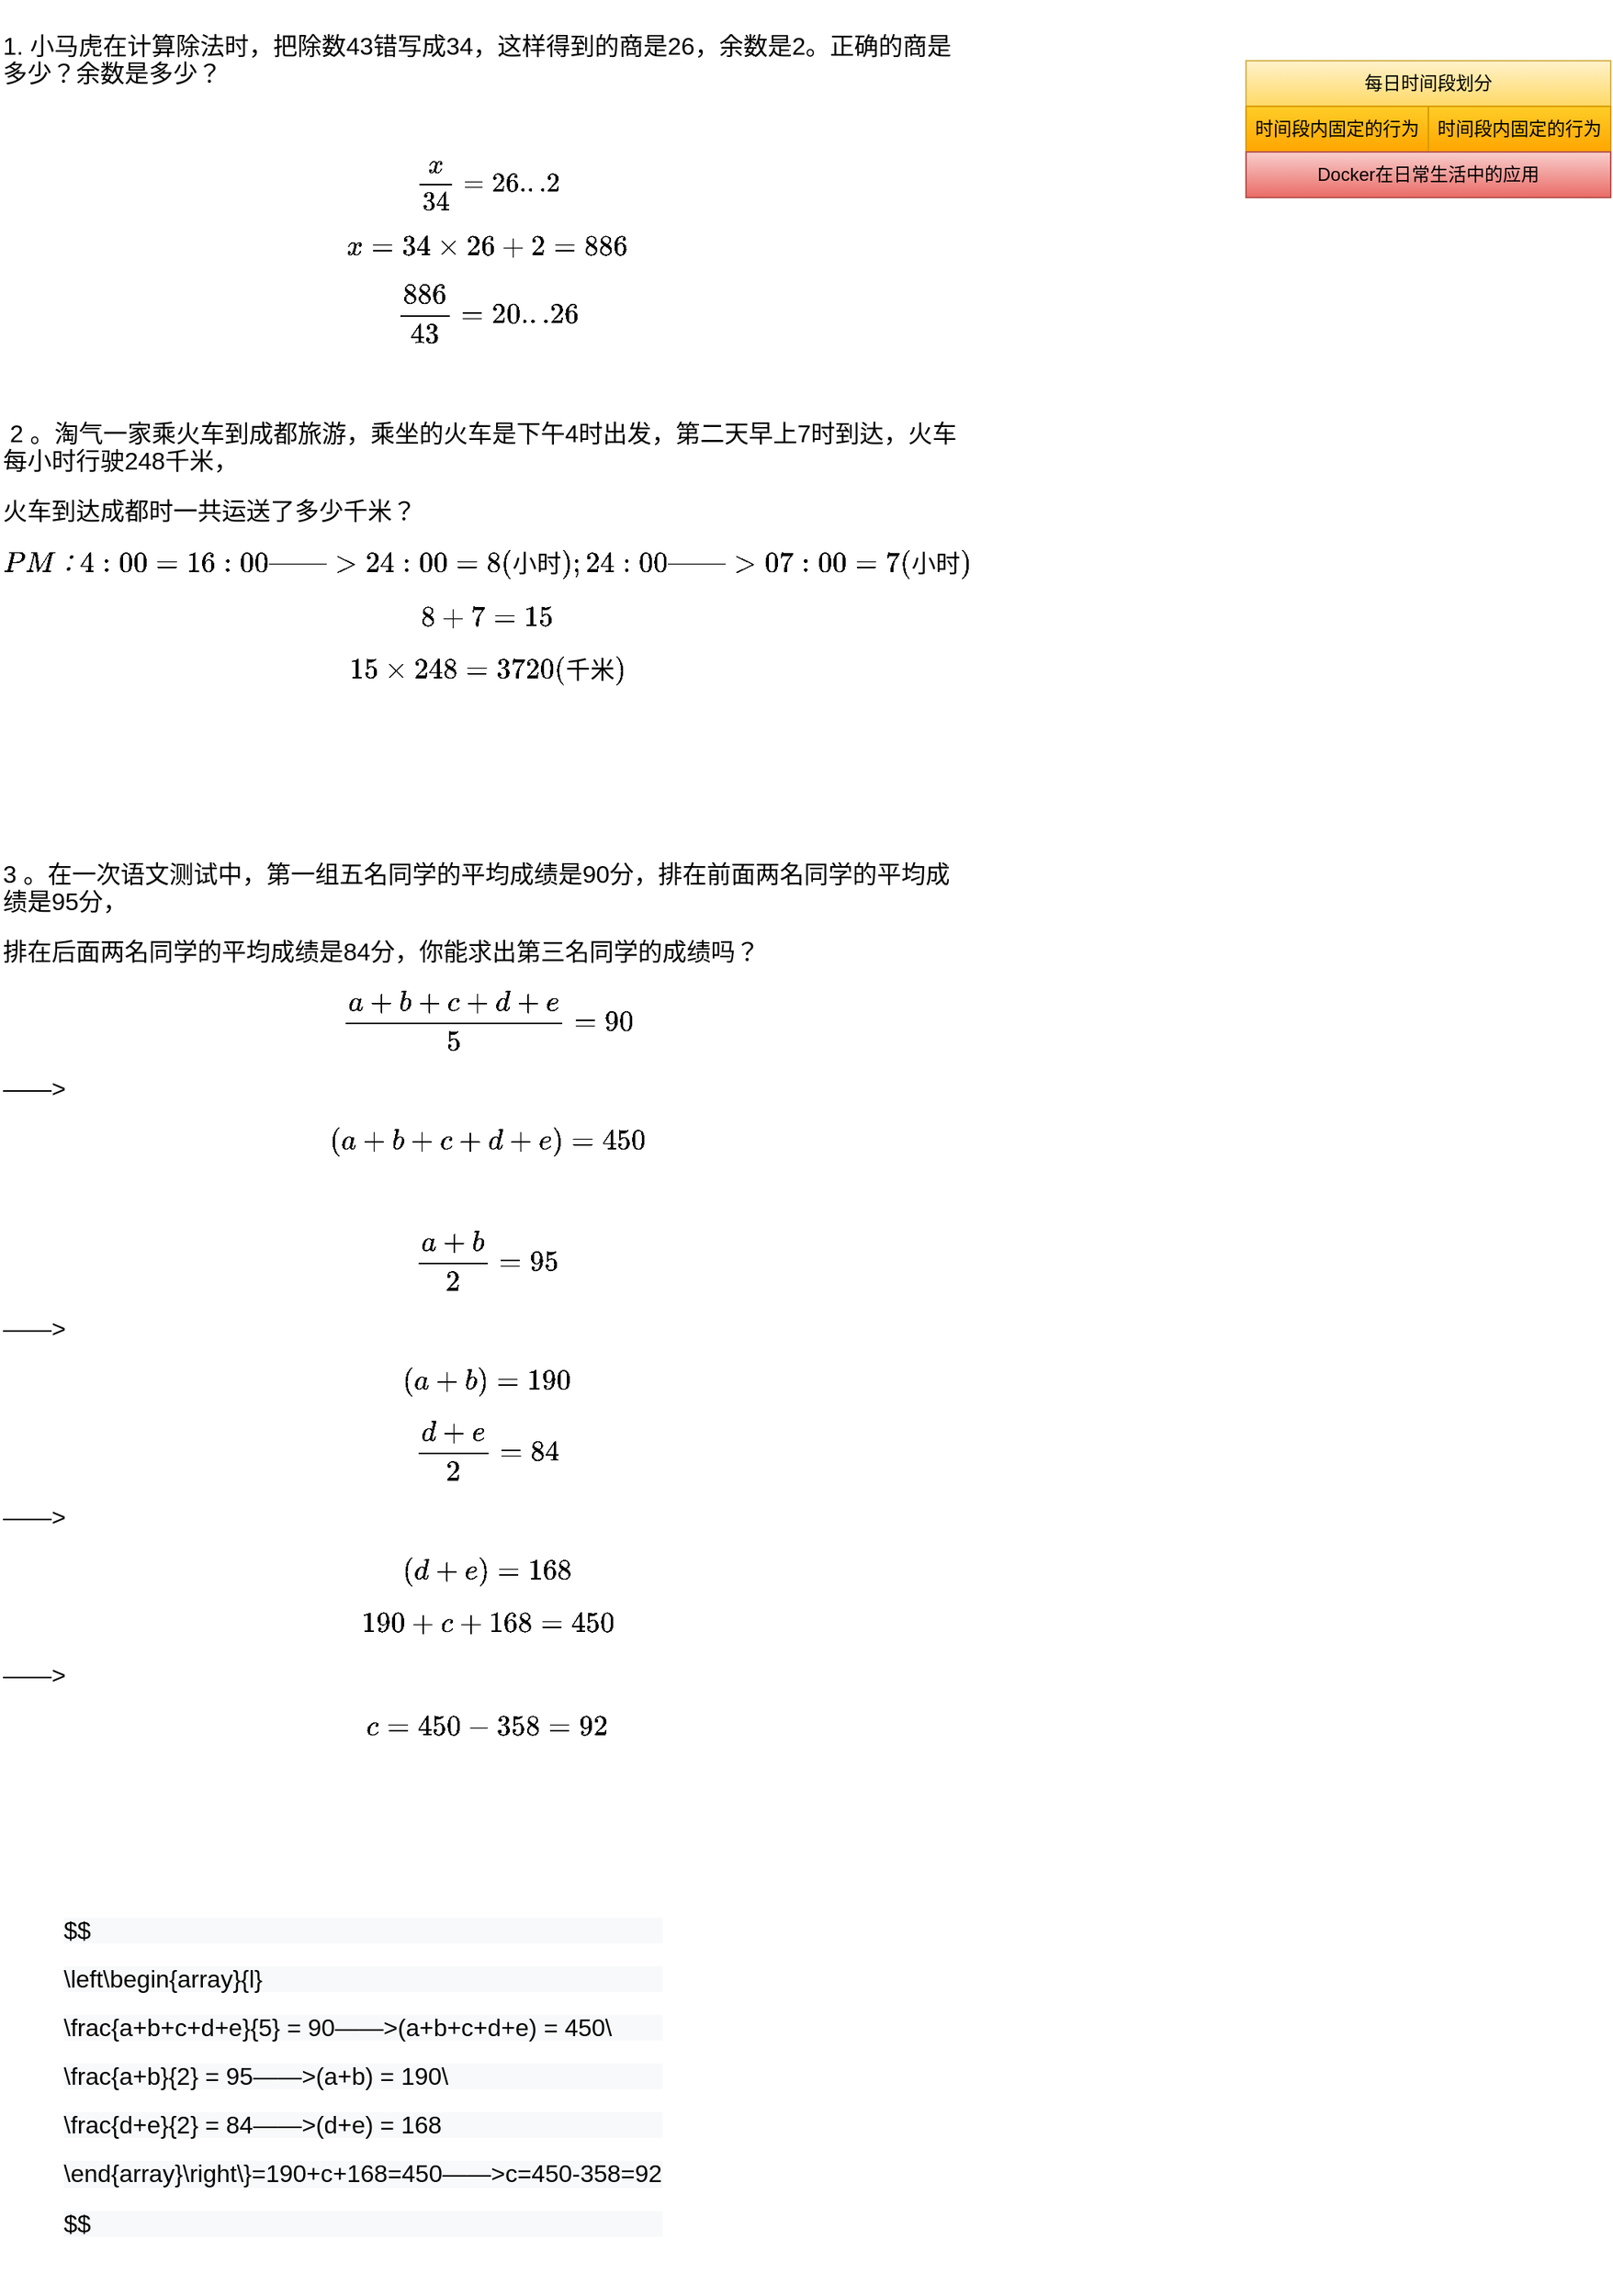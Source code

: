 <mxfile version="16.6.4" type="github">
  <diagram id="IqFUDoZf8vVtF8EWDGZB" name="Page-1">
    <mxGraphModel dx="1422" dy="772" grid="1" gridSize="10" guides="1" tooltips="1" connect="1" arrows="1" fold="1" page="1" pageScale="1" pageWidth="827" pageHeight="1169" math="1" shadow="0">
      <root>
        <mxCell id="0" />
        <mxCell id="1" parent="0" />
        <mxCell id="f5Pn_MOWu74Jpj6cYkKI-1" value="&lt;p class=&quot;MsoNormal&quot; style=&quot;font-size: 15px ; line-height: 17.1px&quot;&gt;&lt;span style=&quot;font-size: 12pt&quot;&gt;1.&amp;nbsp;&lt;/span&gt;&lt;span style=&quot;line-height: 18.24px ; font-size: 12pt&quot;&gt;&lt;font face=&quot;宋体&quot;&gt;小马虎在计算除法时，把除数&lt;/font&gt;&lt;/span&gt;&lt;span style=&quot;line-height: 18.24px ; font-size: 12pt&quot;&gt;43错写成34，这样得到的商是26，余数是2。正确的商是多少？余数是多少？&lt;/span&gt;&lt;span style=&quot;line-height: 18.24px ; font-size: 12pt&quot;&gt;&lt;/span&gt;&lt;/p&gt;&lt;p class=&quot;MsoNormal&quot; style=&quot;font-size: 15px ; line-height: 17.1px&quot;&gt;&lt;span style=&quot;line-height: 17.1px&quot;&gt;&amp;nbsp;&lt;/span&gt;$$\frac{x}{34}=26...2$$&lt;/p&gt;&lt;p class=&quot;MsoNormal&quot; style=&quot;font-size: 15px ; line-height: 17.1px&quot;&gt;&lt;span style=&quot;font-size: medium&quot;&gt;$$x=34\times26+2=886$$&lt;/span&gt;&lt;/p&gt;&lt;p class=&quot;MsoNormal&quot; style=&quot;font-size: 15px ; line-height: 17.1px&quot;&gt;&lt;span style=&quot;line-height: 17.1px&quot;&gt;&lt;font size=&quot;3&quot;&gt;$$\frac{886}{43}=20...26$$&lt;/font&gt;&lt;/span&gt;&lt;/p&gt;&lt;p class=&quot;MsoNormal&quot; style=&quot;font-size: 15px ; line-height: 17.1px&quot;&gt;&lt;span style=&quot;font-size: 12pt&quot;&gt;&amp;nbsp;&lt;/span&gt;&lt;span style=&quot;font-family: &amp;#34;courier new&amp;#34; , &amp;#34;courier&amp;#34; , monospace ; font-size: 13px ; background-color: rgb(255 , 255 , 255)&quot;&gt;&lt;br&gt;&lt;/span&gt;&lt;/p&gt;&lt;p class=&quot;MsoNormal&quot; style=&quot;font-size: 15px ; line-height: 17.1px&quot;&gt;&lt;span style=&quot;line-height: 18.24px ; font-size: 12pt&quot;&gt;&amp;nbsp;&lt;/span&gt;&lt;span style=&quot;line-height: 18.24px ; font-size: 12pt&quot;&gt;2&amp;nbsp;&lt;/span&gt;&lt;span style=&quot;line-height: 18.24px ; font-size: 12pt&quot;&gt;。&lt;/span&gt;&lt;span style=&quot;line-height: 18.24px ; font-size: 12pt&quot;&gt;&lt;font face=&quot;宋体&quot;&gt;&lt;font style=&quot;vertical-align: inherit&quot;&gt;&lt;font style=&quot;vertical-align: inherit&quot;&gt;&lt;font style=&quot;vertical-align: inherit&quot;&gt;&lt;font style=&quot;vertical-align: inherit&quot;&gt;&lt;font style=&quot;vertical-align: inherit&quot;&gt;&lt;font style=&quot;vertical-align: inherit&quot;&gt;&lt;font style=&quot;vertical-align: inherit&quot;&gt;&lt;font style=&quot;vertical-align: inherit&quot;&gt;淘气一家乘火车到成都旅游，乘坐的火车是下午&lt;/font&gt;&lt;/font&gt;&lt;/font&gt;&lt;/font&gt;&lt;/font&gt;&lt;/font&gt;&lt;/font&gt;&lt;/font&gt;&lt;/font&gt;&lt;font style=&quot;vertical-align: inherit&quot;&gt;&lt;font style=&quot;vertical-align: inherit&quot;&gt;&lt;font style=&quot;vertical-align: inherit&quot;&gt;&lt;font style=&quot;vertical-align: inherit&quot;&gt;&lt;font style=&quot;vertical-align: inherit&quot;&gt;&lt;font style=&quot;vertical-align: inherit&quot;&gt;&lt;font style=&quot;vertical-align: inherit&quot;&gt;&lt;font style=&quot;vertical-align: inherit&quot;&gt;4时出发，第二天早上7时到达，火车每小时行驶248千米&lt;/font&gt;&lt;/font&gt;&lt;/font&gt;&lt;/font&gt;&lt;/font&gt;&lt;/font&gt;&lt;/font&gt;&lt;/font&gt;&lt;/span&gt;&lt;span style=&quot;line-height: 18.24px ; font-size: 12pt&quot;&gt;&lt;font face=&quot;宋体&quot;&gt;，&lt;/font&gt;&lt;/span&gt;&lt;/p&gt;&lt;p class=&quot;MsoNormal&quot; style=&quot;font-size: 15px ; line-height: 17.1px&quot;&gt;&lt;span style=&quot;line-height: 18.24px ; font-size: 12pt&quot;&gt;&lt;font face=&quot;宋体&quot;&gt;&lt;font style=&quot;vertical-align: inherit&quot;&gt;&lt;font style=&quot;vertical-align: inherit&quot;&gt;&lt;font style=&quot;vertical-align: inherit&quot;&gt;&lt;font style=&quot;vertical-align: inherit&quot;&gt;&lt;font style=&quot;vertical-align: inherit&quot;&gt;&lt;font style=&quot;vertical-align: inherit&quot;&gt;&lt;font style=&quot;vertical-align: inherit&quot;&gt;&lt;font style=&quot;vertical-align: inherit&quot;&gt;火车到达成都时一共运送了多少千米&lt;/font&gt;&lt;/font&gt;&lt;/font&gt;&lt;/font&gt;&lt;/font&gt;&lt;/font&gt;&lt;/font&gt;&lt;/font&gt;&lt;/font&gt;&lt;font style=&quot;vertical-align: inherit&quot;&gt;&lt;font style=&quot;vertical-align: inherit&quot;&gt;&lt;font style=&quot;vertical-align: inherit&quot;&gt;&lt;font style=&quot;vertical-align: inherit&quot;&gt;&lt;font style=&quot;vertical-align: inherit&quot;&gt;&lt;font style=&quot;vertical-align: inherit&quot;&gt;&lt;font style=&quot;vertical-align: inherit&quot;&gt;？&lt;/font&gt;&lt;/font&gt;&lt;/font&gt;&lt;/font&gt;&lt;/font&gt;&lt;/font&gt;&lt;/font&gt;&lt;/span&gt;&lt;/p&gt;&lt;p class=&quot;MsoNormal&quot; style=&quot;font-size: 15px ; line-height: 17.1px&quot;&gt;&lt;span style=&quot;font-size: 12pt&quot;&gt;$$PM：4:00 = 16:00——&amp;gt;24:00=8(小时);24:00——&amp;gt;07:00=7(小时)$$&lt;/span&gt;&lt;/p&gt;&lt;p class=&quot;MsoNormal&quot; style=&quot;font-size: 15px ; line-height: 17.1px&quot;&gt;&lt;span style=&quot;line-height: 18.24px ; font-size: 12pt&quot;&gt;$$8+7=15$$&lt;/span&gt;&lt;/p&gt;&lt;p class=&quot;MsoNormal&quot; style=&quot;font-size: 15px ; line-height: 17.1px&quot;&gt;&lt;span style=&quot;font-size: 16px&quot;&gt;$$15\times248 = 3720(千米)$$&lt;/span&gt;&lt;/p&gt;&lt;p class=&quot;MsoNormal&quot; style=&quot;font-size: 15px ; line-height: 17.1px&quot;&gt;&lt;span style=&quot;line-height: 18.24px ; font-size: 12pt&quot;&gt;&amp;nbsp;&lt;/span&gt;&lt;/p&gt;&lt;p class=&quot;MsoNormal&quot; style=&quot;font-size: 15px ; line-height: 17.1px&quot;&gt;&lt;span style=&quot;line-height: 18.24px ; font-size: 12pt&quot;&gt;&amp;nbsp;&lt;/span&gt;&lt;/p&gt;&lt;p class=&quot;MsoNormal&quot; style=&quot;font-size: 15px ; line-height: 17.1px&quot;&gt;&lt;span style=&quot;line-height: 18.24px ; font-size: 12pt&quot;&gt;&amp;nbsp;&lt;/span&gt;&lt;/p&gt;&lt;p class=&quot;MsoNormal&quot; style=&quot;font-size: 15px ; line-height: 17.1px&quot;&gt;&lt;span style=&quot;line-height: 18.24px ; font-size: 12pt&quot;&gt;3&amp;nbsp;&lt;/span&gt;&lt;span style=&quot;line-height: 18.24px ; font-size: 12pt&quot;&gt;。&lt;/span&gt;&lt;font style=&quot;vertical-align: inherit&quot;&gt;&lt;span style=&quot;line-height: 18.24px ; font-size: 12pt&quot;&gt;&lt;font face=&quot;宋体&quot;&gt;在一次语文测试中，第一组五名同学的平均成绩是&lt;/font&gt;&lt;/span&gt;&lt;/font&gt;&lt;span style=&quot;line-height: 18.24px ; font-size: 12pt&quot;&gt;90分，排在前面两名同学的平均成绩是95分，&lt;/span&gt;&lt;/p&gt;&lt;p class=&quot;MsoNormal&quot; style=&quot;font-size: 15px ; line-height: 17.1px&quot;&gt;&lt;font style=&quot;vertical-align: inherit&quot;&gt;&lt;span style=&quot;line-height: 18.24px ; font-size: 12pt&quot;&gt;&lt;font style=&quot;vertical-align: inherit&quot;&gt;&lt;font style=&quot;vertical-align: inherit&quot;&gt;&lt;font style=&quot;vertical-align: inherit&quot;&gt;&lt;font style=&quot;vertical-align: inherit&quot;&gt;&lt;font style=&quot;vertical-align: inherit&quot;&gt;&lt;font style=&quot;vertical-align: inherit&quot;&gt;&lt;font style=&quot;vertical-align: inherit&quot;&gt;排在后面两名同学的平均成绩是&lt;/font&gt;&lt;/font&gt;&lt;/font&gt;&lt;/font&gt;&lt;/font&gt;&lt;/font&gt;&lt;/font&gt;&lt;/span&gt;&lt;span style=&quot;line-height: 18.24px ; font-size: 12pt&quot;&gt;&lt;font style=&quot;vertical-align: inherit&quot;&gt;&lt;font style=&quot;vertical-align: inherit&quot;&gt;&lt;font style=&quot;vertical-align: inherit&quot;&gt;&lt;font style=&quot;vertical-align: inherit&quot;&gt;&lt;font style=&quot;vertical-align: inherit&quot;&gt;&lt;font style=&quot;vertical-align: inherit&quot;&gt;&lt;font style=&quot;vertical-align: inherit&quot;&gt;84分，你能求出第三名同学的成绩吗？&lt;/font&gt;&lt;/font&gt;&lt;/font&gt;&lt;/font&gt;&lt;/font&gt;&lt;/font&gt;&lt;/font&gt;&lt;/span&gt;&lt;/font&gt;&lt;span style=&quot;font-size: 10.5pt&quot;&gt;&amp;nbsp;&lt;/span&gt;&lt;/p&gt;&lt;p class=&quot;MsoNormal&quot; style=&quot;font-size: 15px ; line-height: 17.1px&quot;&gt;&lt;span style=&quot;line-height: 18.24px ; font-size: 12pt&quot;&gt;$$\frac{a+b+c+d+e}{5} = 90$$——&amp;gt;&lt;/span&gt;&lt;span style=&quot;font-size: 12pt&quot;&gt;$$(a+b+c+d+e) = 450$$&lt;/span&gt;&lt;br&gt;&lt;/p&gt;&lt;p class=&quot;MsoNormal&quot; style=&quot;font-size: 15px ; line-height: 17.1px&quot;&gt;&lt;span style=&quot;line-height: 18.24px ; font-size: 12pt&quot;&gt;$$\frac{a+b}{2} = 95$$——&amp;gt;$$(a+b) = 190$$&lt;/span&gt;&lt;/p&gt;&lt;p class=&quot;MsoNormal&quot; style=&quot;font-size: 15px ; line-height: 17.1px&quot;&gt;&lt;span style=&quot;line-height: 18.24px ; font-size: 12pt&quot;&gt;$$\frac{d+e}{2} = 84$$——&amp;gt;$$(d+e) = 168$$&lt;/span&gt;&lt;/p&gt;&lt;p class=&quot;MsoNormal&quot; style=&quot;font-size: 15px ; line-height: 17.1px&quot;&gt;&lt;span style=&quot;line-height: 18.24px ; font-size: 12pt&quot;&gt;$$190+c+168 = 450$$——&amp;gt;$$c = 450 - 358 = 92$$&lt;/span&gt;&lt;/p&gt;" style="text;whiteSpace=wrap;html=1;" vertex="1" parent="1">
          <mxGeometry x="40" y="20" width="550" height="710" as="geometry" />
        </mxCell>
        <mxCell id="f5Pn_MOWu74Jpj6cYkKI-2" value="&lt;p class=&quot;MsoNormal&quot; style=&quot;color: rgb(0, 0, 0); font-family: helvetica; font-style: normal; font-weight: 400; letter-spacing: normal; text-indent: 0px; text-transform: none; word-spacing: 0px; background-color: rgb(248, 249, 250); font-size: 15px; text-align: left; line-height: 17.1px;&quot;&gt;&lt;span style=&quot;font-size: 16px&quot;&gt;$$&lt;/span&gt;&lt;span style=&quot;font-size: 16px&quot;&gt;&amp;nbsp;&lt;/span&gt;&lt;/p&gt;&lt;p class=&quot;MsoNormal&quot; style=&quot;color: rgb(0, 0, 0); font-family: helvetica; font-style: normal; font-weight: 400; letter-spacing: normal; text-indent: 0px; text-transform: none; word-spacing: 0px; background-color: rgb(248, 249, 250); font-size: 15px; text-align: left; line-height: 17.1px;&quot;&gt;&lt;span style=&quot;font-size: 16px&quot;&gt;\left&lt;/span&gt;&lt;span style=&quot;font-size: 16px&quot;&gt;\begin{array}{l}&lt;/span&gt;&lt;/p&gt;&lt;p class=&quot;MsoNormal&quot; style=&quot;color: rgb(0, 0, 0); font-family: helvetica; font-style: normal; font-weight: 400; letter-spacing: normal; text-indent: 0px; text-transform: none; word-spacing: 0px; background-color: rgb(248, 249, 250); font-size: 15px; text-align: left; line-height: 17.1px;&quot;&gt;&lt;span style=&quot;font-size: 16px&quot;&gt;\&lt;/span&gt;&lt;span style=&quot;font-size: 16px&quot;&gt;frac{a+b+c+d+e}{5} = 90——&amp;gt;(a+b+c+d+e) = 450\\&lt;/span&gt;&lt;/p&gt;&lt;p class=&quot;MsoNormal&quot; style=&quot;color: rgb(0, 0, 0); font-family: helvetica; font-style: normal; font-weight: 400; letter-spacing: normal; text-indent: 0px; text-transform: none; word-spacing: 0px; background-color: rgb(248, 249, 250); font-size: 15px; text-align: left; line-height: 17.1px;&quot;&gt;&lt;span style=&quot;font-size: 16px&quot;&gt;\frac{a+b}{2} = 95——&amp;gt;(a+b) = 190\\&lt;/span&gt;&lt;/p&gt;&lt;p class=&quot;MsoNormal&quot; style=&quot;color: rgb(0, 0, 0); font-family: helvetica; font-style: normal; font-weight: 400; letter-spacing: normal; text-indent: 0px; text-transform: none; word-spacing: 0px; background-color: rgb(248, 249, 250); font-size: 15px; text-align: left; line-height: 17.1px;&quot;&gt;&lt;span style=&quot;font-size: 16px&quot;&gt;\frac{d+e}{2} = 84——&amp;gt;(d+e) = 168&lt;/span&gt;&lt;/p&gt;&lt;p class=&quot;MsoNormal&quot; style=&quot;color: rgb(0, 0, 0); font-family: helvetica; font-style: normal; font-weight: 400; letter-spacing: normal; text-indent: 0px; text-transform: none; word-spacing: 0px; background-color: rgb(248, 249, 250); font-size: 15px; text-align: left; line-height: 17.1px;&quot;&gt;&lt;span style=&quot;font-size: 16px&quot;&gt;\end{array}&lt;/span&gt;&lt;span style=&quot;font-size: 16px&quot;&gt;\right\}&lt;/span&gt;&lt;span style=&quot;font-size: 16px&quot;&gt;=190+c+168=450——&amp;gt;c=450-358=92&lt;/span&gt;&lt;/p&gt;&lt;p class=&quot;MsoNormal&quot; style=&quot;color: rgb(0, 0, 0); font-family: helvetica; font-style: normal; font-weight: 400; letter-spacing: normal; text-indent: 0px; text-transform: none; word-spacing: 0px; background-color: rgb(248, 249, 250); font-size: 15px; text-align: left; line-height: 17.1px;&quot;&gt;&lt;span style=&quot;font-size: 16px&quot;&gt;$$&lt;/span&gt;&lt;/p&gt;&lt;br class=&quot;Apple-interchange-newline&quot;&gt;" style="text;whiteSpace=wrap;html=1;" vertex="1" parent="1">
          <mxGeometry x="80" y="1260" width="420" height="270" as="geometry" />
        </mxCell>
        <mxCell id="f5Pn_MOWu74Jpj6cYkKI-7" value="&lt;span&gt;每日时间段划分&lt;/span&gt;" style="rounded=0;whiteSpace=wrap;html=1;gradientColor=#ffd966;fillColor=#fff2cc;strokeColor=#d6b656;" vertex="1" parent="1">
          <mxGeometry x="860" y="60" width="240" height="30" as="geometry" />
        </mxCell>
        <mxCell id="f5Pn_MOWu74Jpj6cYkKI-8" value="&lt;span&gt;时间段内固定的行为&lt;/span&gt;" style="rounded=0;whiteSpace=wrap;html=1;gradientColor=#ffa500;fillColor=#ffcd28;strokeColor=#d79b00;" vertex="1" parent="1">
          <mxGeometry x="860" y="90" width="120" height="30" as="geometry" />
        </mxCell>
        <mxCell id="f5Pn_MOWu74Jpj6cYkKI-9" value="&lt;span&gt;时间段内固定的行为&lt;/span&gt;" style="rounded=0;whiteSpace=wrap;html=1;gradientColor=#ffa500;fillColor=#ffcd28;strokeColor=#d79b00;" vertex="1" parent="1">
          <mxGeometry x="980" y="90" width="120" height="30" as="geometry" />
        </mxCell>
        <mxCell id="f5Pn_MOWu74Jpj6cYkKI-10" value="&lt;span&gt;Docker在日常生活中的应用&lt;/span&gt;" style="rounded=0;whiteSpace=wrap;html=1;gradientColor=#ea6b66;fillColor=#f8cecc;strokeColor=#b85450;" vertex="1" parent="1">
          <mxGeometry x="860" y="120" width="240" height="30" as="geometry" />
        </mxCell>
      </root>
    </mxGraphModel>
  </diagram>
</mxfile>
